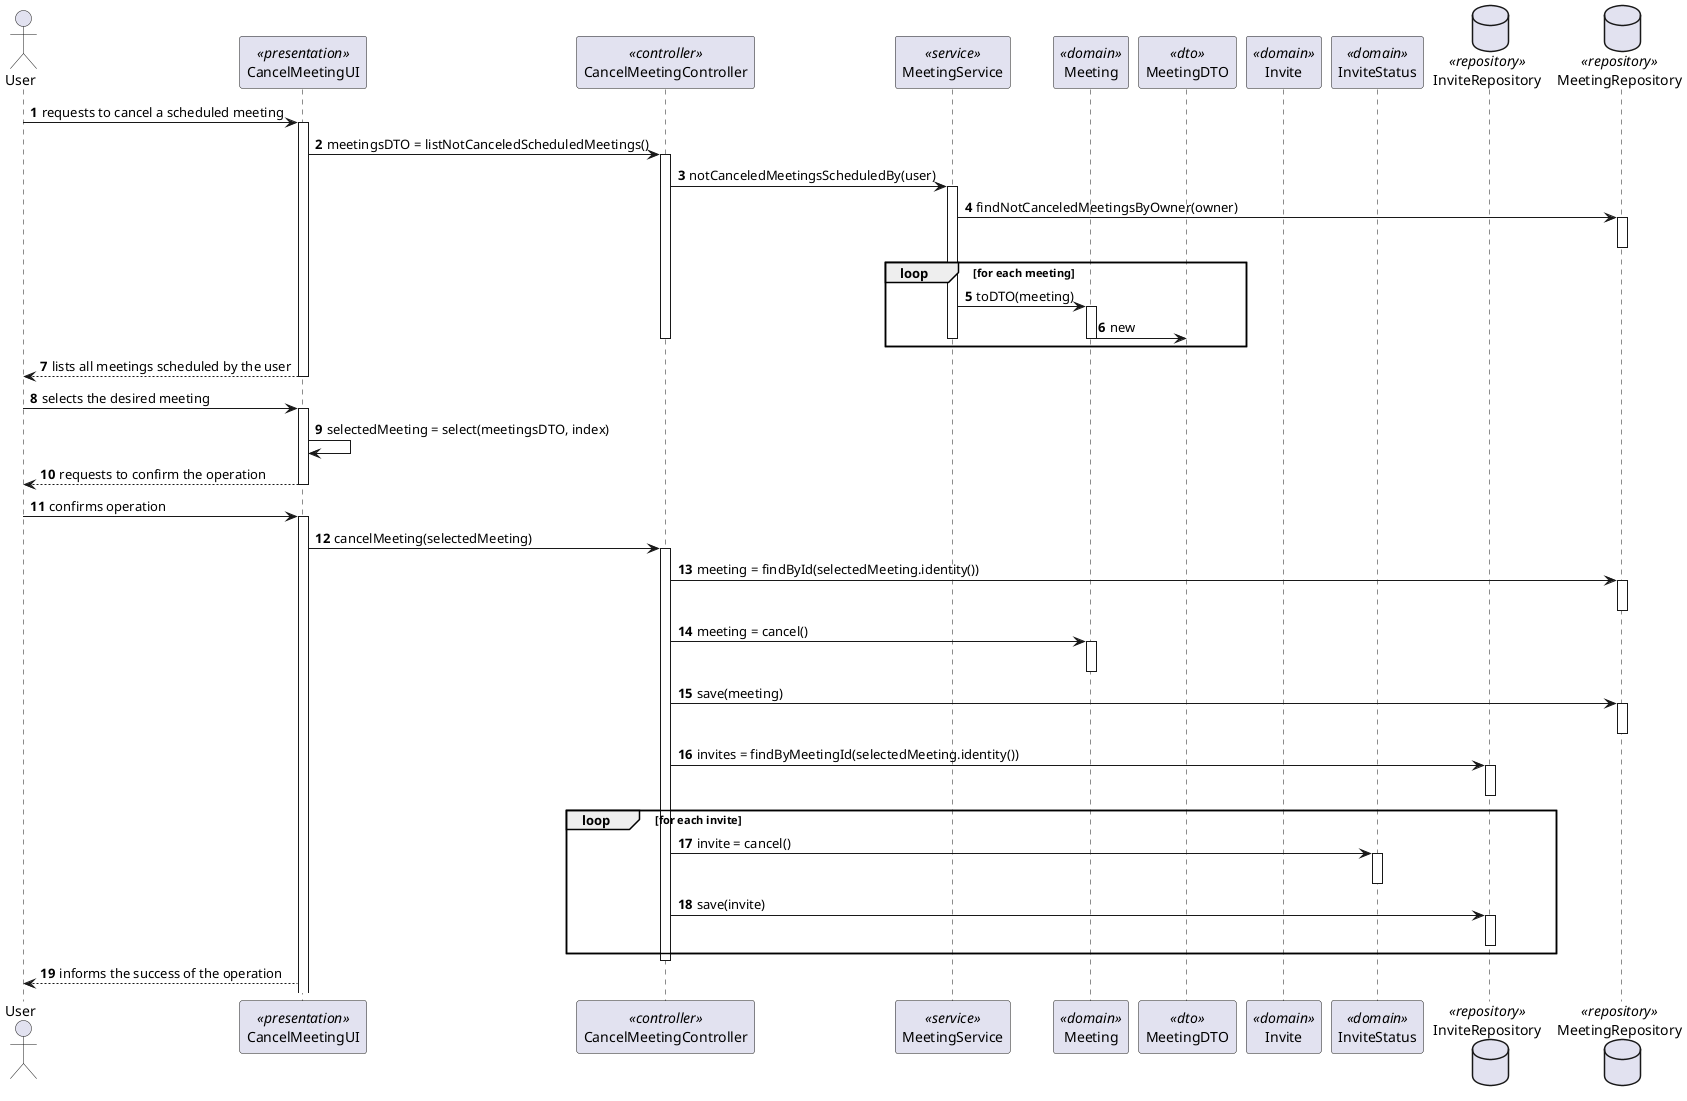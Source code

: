 @startuml US4002_SD
autonumber

actor "User" as U

participant "CancelMeetingUI" as UI <<presentation>>
participant "CancelMeetingController" as CTRL <<controller>>
participant "MeetingService" as MS <<service>>
participant "Meeting" as Meeting <<domain>>
participant "MeetingDTO" as DTO <<dto>>
participant "Invite" as Invite <<domain>>
participant "InviteStatus" as InviteStatus <<domain>>


database InviteRepository as IR <<repository>>
database MeetingRepository as MR <<repository>>



U -> UI: requests to cancel a scheduled meeting
activate UI
UI -> CTRL: meetingsDTO = listNotCanceledScheduledMeetings()
activate CTRL
CTRL -> MS: notCanceledMeetingsScheduledBy(user)

activate MS
MS -> MR: findNotCanceledMeetingsByOwner(owner)
activate MR
deactivate MR
loop for each meeting
    MS -> Meeting : toDTO(meeting)
    activate Meeting
    Meeting -> DTO : new
    deactivate MS
    deactivate Meeting
    deactivate CTRL
  end loop
UI --> U: lists all meetings scheduled by the user
deactivate UI

U -> UI: selects the desired meeting
activate UI
UI -> UI: selectedMeeting = select(meetingsDTO, index)

UI --> U: requests to confirm the operation
deactivate UI
U -> UI: confirms operation
activate UI
UI -> CTRL: cancelMeeting(selectedMeeting)

activate CTRL
CTRL -> MR: meeting = findById(selectedMeeting.identity())
activate MR
deactivate MR
CTRL -> Meeting: meeting = cancel()
activate Meeting
deactivate Meeting
CTRL -> MR: save(meeting)
activate MR
deactivate MR
CTRL -> IR: invites = findByMeetingId(selectedMeeting.identity())
activate IR
deactivate IR

loop for each invite
    CTRL -> InviteStatus: invite = cancel()
    activate InviteStatus
    deactivate InviteStatus
    CTRL -> IR: save(invite)
    activate IR
    deactivate IR
end loop

deactivate CTRL
UI --> U: informs the success of the operation

@enduml
